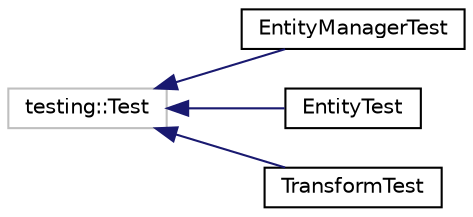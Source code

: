 digraph "Graphical Class Hierarchy"
{
 // LATEX_PDF_SIZE
  edge [fontname="Helvetica",fontsize="10",labelfontname="Helvetica",labelfontsize="10"];
  node [fontname="Helvetica",fontsize="10",shape=record];
  rankdir="LR";
  Node12 [label="testing::Test",height=0.2,width=0.4,color="grey75", fillcolor="white", style="filled",tooltip=" "];
  Node12 -> Node0 [dir="back",color="midnightblue",fontsize="10",style="solid",fontname="Helvetica"];
  Node0 [label="EntityManagerTest",height=0.2,width=0.4,color="black", fillcolor="white", style="filled",URL="$d5/df4/classEntityManagerTest.html",tooltip=" "];
  Node12 -> Node14 [dir="back",color="midnightblue",fontsize="10",style="solid",fontname="Helvetica"];
  Node14 [label="EntityTest",height=0.2,width=0.4,color="black", fillcolor="white", style="filled",URL="$df/d2b/classEntityTest.html",tooltip=" "];
  Node12 -> Node15 [dir="back",color="midnightblue",fontsize="10",style="solid",fontname="Helvetica"];
  Node15 [label="TransformTest",height=0.2,width=0.4,color="black", fillcolor="white", style="filled",URL="$d6/d2b/classTransformTest.html",tooltip=" "];
}
